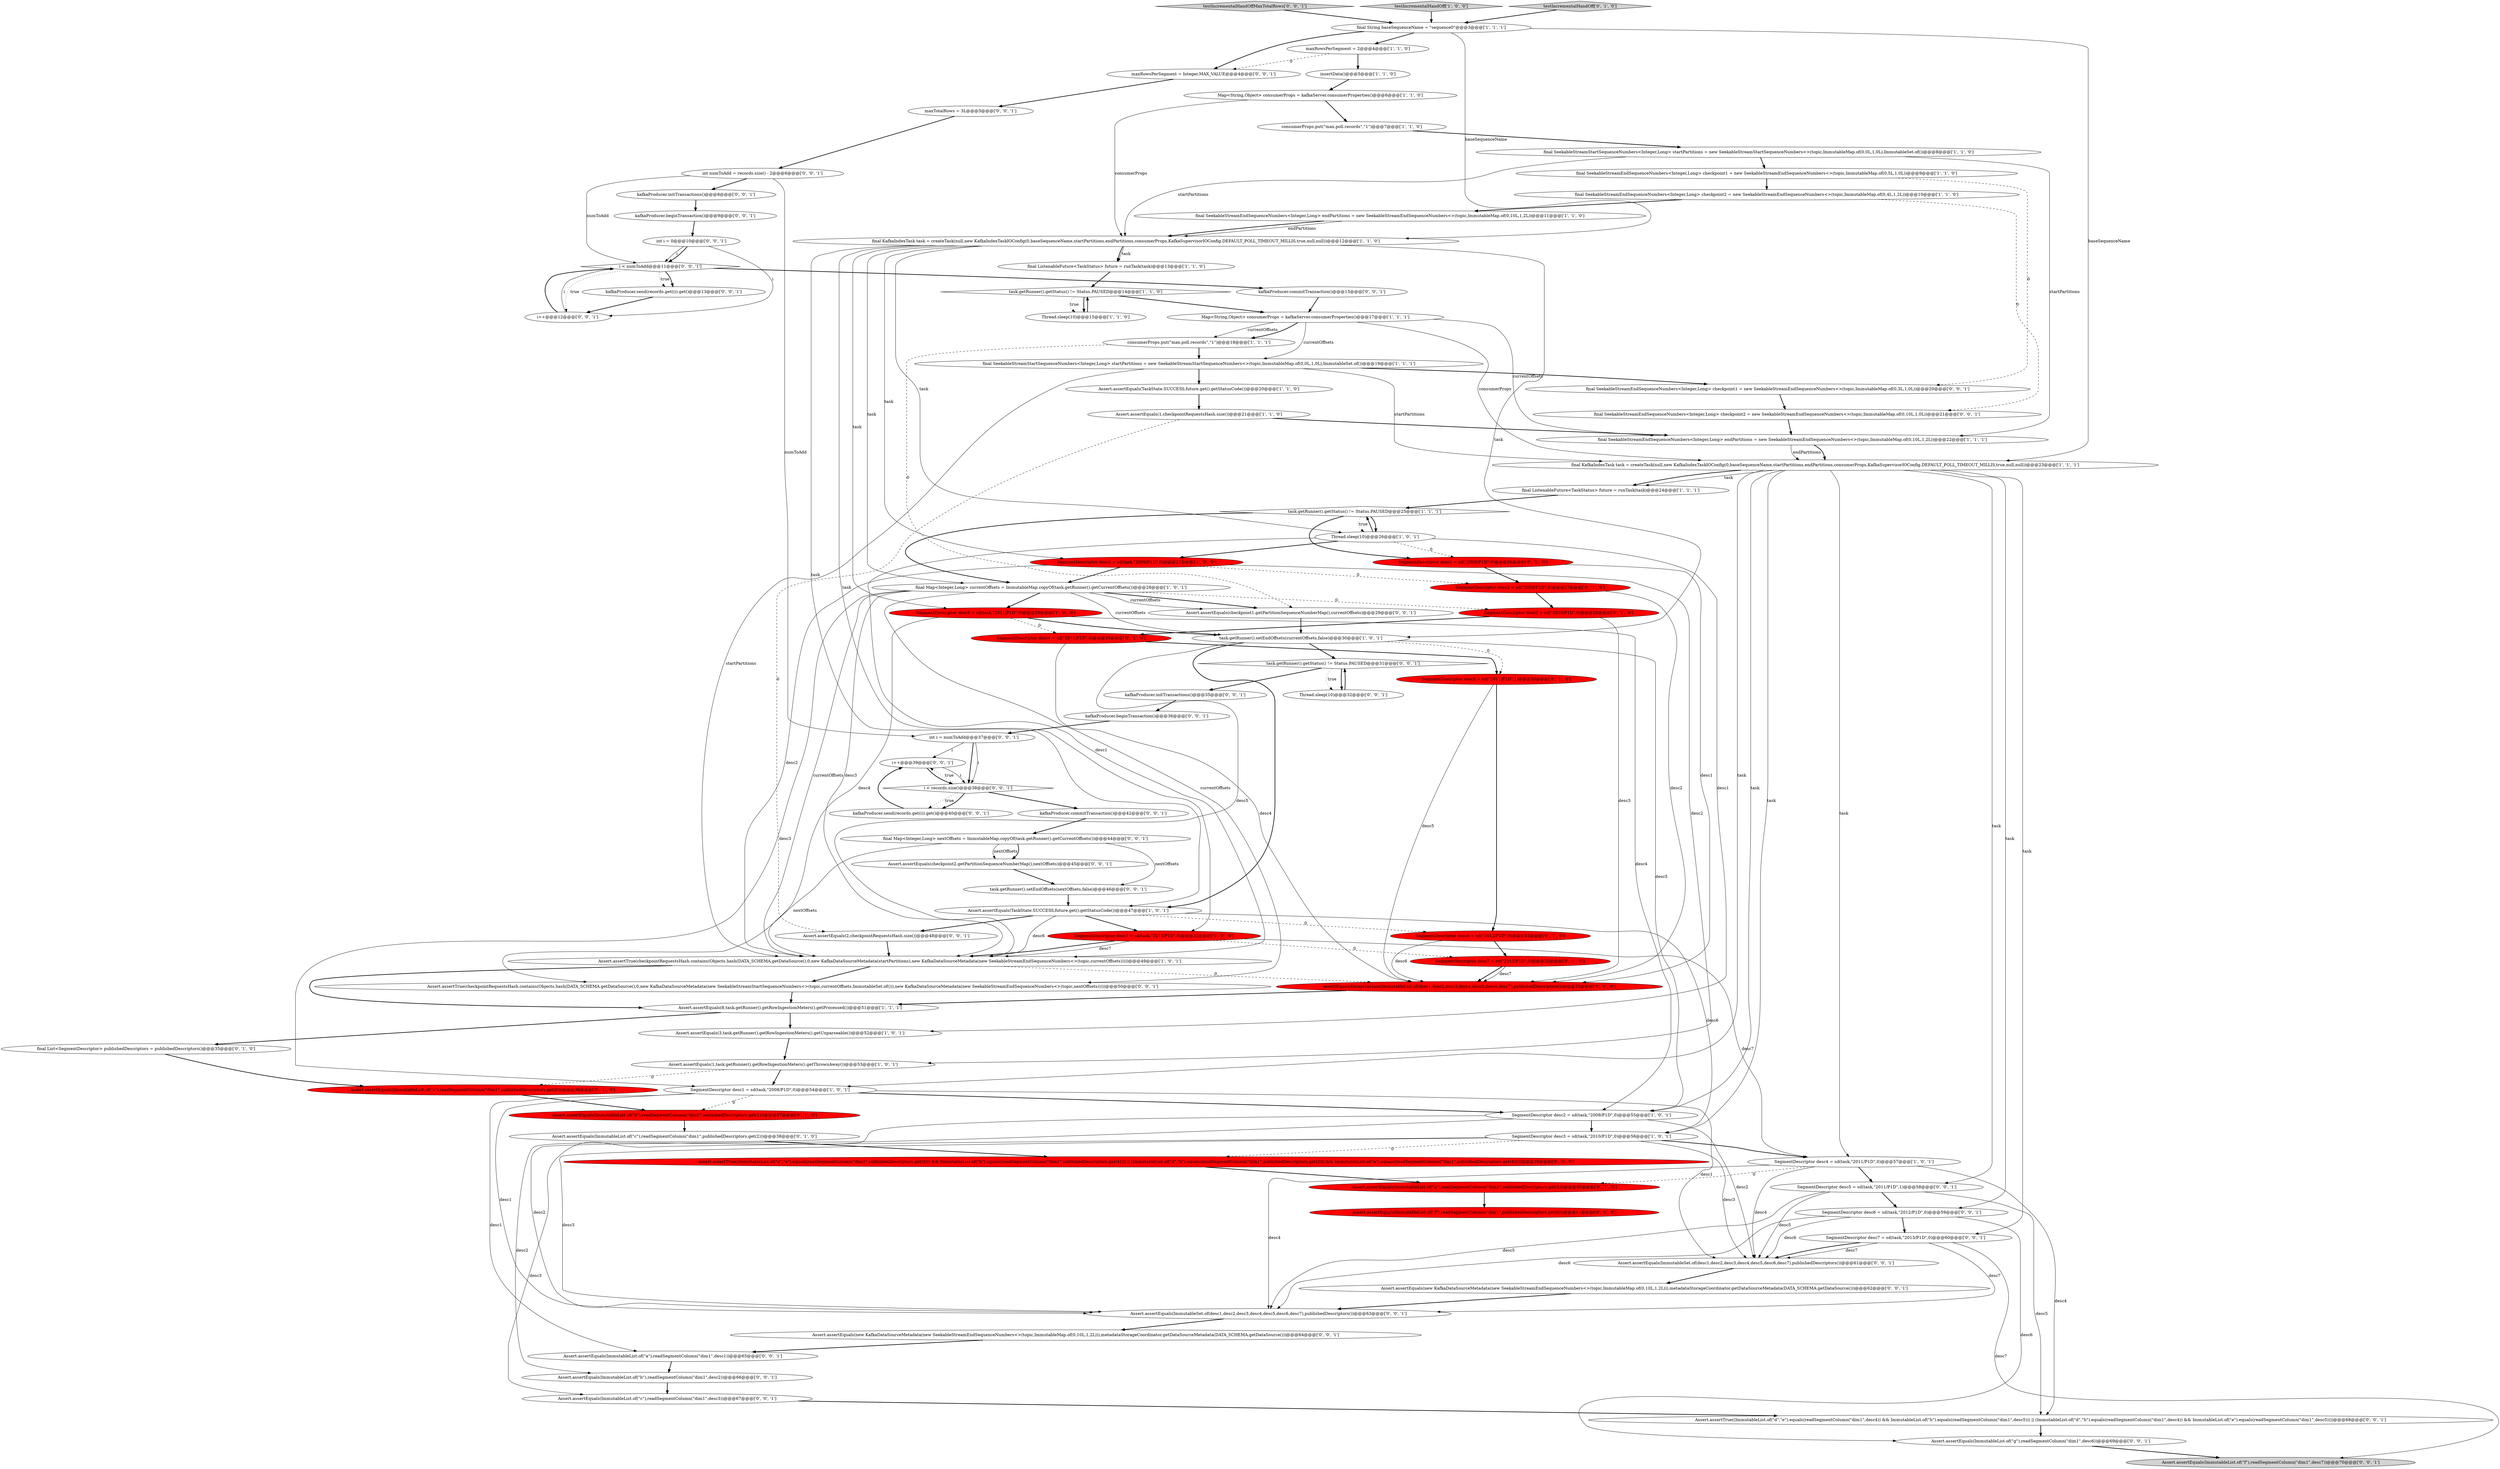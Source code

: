 digraph {
41 [style = filled, label = "Assert.assertTrue((ImmutableList.of(\"d\",\"e\").equals(readSegmentColumn(\"dim1\",publishedDescriptors.get(3))) && ImmutableList.of(\"h\").equals(readSegmentColumn(\"dim1\",publishedDescriptors.get(4)))) || (ImmutableList.of(\"d\",\"h\").equals(readSegmentColumn(\"dim1\",publishedDescriptors.get(3))) && ImmutableList.of(\"e\").equals(readSegmentColumn(\"dim1\",publishedDescriptors.get(4)))))@@@39@@@['0', '1', '0']", fillcolor = red, shape = ellipse image = "AAA1AAABBB2BBB"];
62 [style = filled, label = "kafkaProducer.beginTransaction()@@@36@@@['0', '0', '1']", fillcolor = white, shape = ellipse image = "AAA0AAABBB3BBB"];
15 [style = filled, label = "Assert.assertEquals(3,task.getRunner().getRowIngestionMeters().getUnparseable())@@@52@@@['1', '0', '1']", fillcolor = white, shape = ellipse image = "AAA0AAABBB1BBB"];
76 [style = filled, label = "SegmentDescriptor desc7 = sd(task,\"2013/P1D\",0)@@@60@@@['0', '0', '1']", fillcolor = white, shape = ellipse image = "AAA0AAABBB3BBB"];
58 [style = filled, label = "i < numToAdd@@@11@@@['0', '0', '1']", fillcolor = white, shape = diamond image = "AAA0AAABBB3BBB"];
5 [style = filled, label = "Assert.assertEquals(TaskState.SUCCESS,future.get().getStatusCode())@@@20@@@['1', '1', '0']", fillcolor = white, shape = ellipse image = "AAA0AAABBB1BBB"];
55 [style = filled, label = "testIncrementalHandOffMaxTotalRows['0', '0', '1']", fillcolor = lightgray, shape = diamond image = "AAA0AAABBB3BBB"];
1 [style = filled, label = "task.getRunner().getStatus() != Status.PAUSED@@@25@@@['1', '1', '1']", fillcolor = white, shape = diamond image = "AAA0AAABBB1BBB"];
69 [style = filled, label = "Assert.assertEquals(ImmutableList.of(\"c\"),readSegmentColumn(\"dim1\",desc3))@@@67@@@['0', '0', '1']", fillcolor = white, shape = ellipse image = "AAA0AAABBB3BBB"];
27 [style = filled, label = "final SeekableStreamEndSequenceNumbers<Integer,Long> endPartitions = new SeekableStreamEndSequenceNumbers<>(topic,ImmutableMap.of(0,10L,1,2L))@@@11@@@['1', '1', '0']", fillcolor = white, shape = ellipse image = "AAA0AAABBB1BBB"];
72 [style = filled, label = "task.getRunner().setEndOffsets(nextOffsets,false)@@@46@@@['0', '0', '1']", fillcolor = white, shape = ellipse image = "AAA0AAABBB3BBB"];
71 [style = filled, label = "Assert.assertEquals(ImmutableList.of(\"g\"),readSegmentColumn(\"dim1\",desc6))@@@69@@@['0', '0', '1']", fillcolor = white, shape = ellipse image = "AAA0AAABBB3BBB"];
22 [style = filled, label = "final SeekableStreamEndSequenceNumbers<Integer,Long> checkpoint1 = new SeekableStreamEndSequenceNumbers<>(topic,ImmutableMap.of(0,5L,1,0L))@@@9@@@['1', '1', '0']", fillcolor = white, shape = ellipse image = "AAA0AAABBB1BBB"];
73 [style = filled, label = "Thread.sleep(10)@@@32@@@['0', '0', '1']", fillcolor = white, shape = ellipse image = "AAA0AAABBB3BBB"];
70 [style = filled, label = "Assert.assertEquals(ImmutableSet.of(desc1,desc2,desc3,desc4,desc5,desc6,desc7),publishedDescriptors())@@@61@@@['0', '0', '1']", fillcolor = white, shape = ellipse image = "AAA0AAABBB3BBB"];
94 [style = filled, label = "Assert.assertTrue((ImmutableList.of(\"d\",\"e\").equals(readSegmentColumn(\"dim1\",desc4)) && ImmutableList.of(\"h\").equals(readSegmentColumn(\"dim1\",desc5))) || (ImmutableList.of(\"d\",\"h\").equals(readSegmentColumn(\"dim1\",desc4)) && ImmutableList.of(\"e\").equals(readSegmentColumn(\"dim1\",desc5))))@@@68@@@['0', '0', '1']", fillcolor = white, shape = ellipse image = "AAA0AAABBB3BBB"];
90 [style = filled, label = "kafkaProducer.commitTransaction()@@@15@@@['0', '0', '1']", fillcolor = white, shape = ellipse image = "AAA0AAABBB3BBB"];
47 [style = filled, label = "Assert.assertEquals(ImmutableList.of(\"b\"),readSegmentColumn(\"dim1\",publishedDescriptors.get(1)))@@@37@@@['0', '1', '0']", fillcolor = red, shape = ellipse image = "AAA1AAABBB2BBB"];
78 [style = filled, label = "final SeekableStreamEndSequenceNumbers<Integer,Long> checkpoint1 = new SeekableStreamEndSequenceNumbers<>(topic,ImmutableMap.of(0,3L,1,0L))@@@20@@@['0', '0', '1']", fillcolor = white, shape = ellipse image = "AAA0AAABBB3BBB"];
30 [style = filled, label = "final SeekableStreamStartSequenceNumbers<Integer,Long> startPartitions = new SeekableStreamStartSequenceNumbers<>(topic,ImmutableMap.of(0,0L,1,0L),ImmutableSet.of())@@@19@@@['1', '1', '1']", fillcolor = white, shape = ellipse image = "AAA0AAABBB1BBB"];
0 [style = filled, label = "task.getRunner().getStatus() != Status.PAUSED@@@14@@@['1', '1', '0']", fillcolor = white, shape = diamond image = "AAA0AAABBB1BBB"];
12 [style = filled, label = "final Map<Integer,Long> currentOffsets = ImmutableMap.copyOf(task.getRunner().getCurrentOffsets())@@@28@@@['1', '0', '1']", fillcolor = white, shape = ellipse image = "AAA0AAABBB1BBB"];
51 [style = filled, label = "Assert.assertEquals(ImmutableList.of(\"g\"),readSegmentColumn(\"dim1\",publishedDescriptors.get(5)))@@@40@@@['0', '1', '0']", fillcolor = red, shape = ellipse image = "AAA1AAABBB2BBB"];
34 [style = filled, label = "final SeekableStreamStartSequenceNumbers<Integer,Long> startPartitions = new SeekableStreamStartSequenceNumbers<>(topic,ImmutableMap.of(0,0L,1,0L),ImmutableSet.of())@@@8@@@['1', '1', '0']", fillcolor = white, shape = ellipse image = "AAA0AAABBB1BBB"];
16 [style = filled, label = "Assert.assertEquals(1,task.getRunner().getRowIngestionMeters().getThrownAway())@@@53@@@['1', '0', '1']", fillcolor = white, shape = ellipse image = "AAA0AAABBB1BBB"];
26 [style = filled, label = "Map<String,Object> consumerProps = kafkaServer.consumerProperties()@@@17@@@['1', '1', '1']", fillcolor = white, shape = ellipse image = "AAA0AAABBB1BBB"];
74 [style = filled, label = "Assert.assertTrue(checkpointRequestsHash.contains(Objects.hash(DATA_SCHEMA.getDataSource(),0,new KafkaDataSourceMetadata(new SeekableStreamStartSequenceNumbers<>(topic,currentOffsets,ImmutableSet.of())),new KafkaDataSourceMetadata(new SeekableStreamEndSequenceNumbers<>(topic,nextOffsets)))))@@@50@@@['0', '0', '1']", fillcolor = white, shape = ellipse image = "AAA0AAABBB3BBB"];
20 [style = filled, label = "maxRowsPerSegment = 2@@@4@@@['1', '1', '0']", fillcolor = white, shape = ellipse image = "AAA0AAABBB1BBB"];
83 [style = filled, label = "Assert.assertEquals(new KafkaDataSourceMetadata(new SeekableStreamEndSequenceNumbers<>(topic,ImmutableMap.of(0,10L,1,2L))),metadataStorageCoordinator.getDataSourceMetadata(DATA_SCHEMA.getDataSource()))@@@64@@@['0', '0', '1']", fillcolor = white, shape = ellipse image = "AAA0AAABBB3BBB"];
80 [style = filled, label = "SegmentDescriptor desc6 = sd(task,\"2012/P1D\",0)@@@59@@@['0', '0', '1']", fillcolor = white, shape = ellipse image = "AAA0AAABBB3BBB"];
66 [style = filled, label = "kafkaProducer.send(records.get(i)).get()@@@13@@@['0', '0', '1']", fillcolor = white, shape = ellipse image = "AAA0AAABBB3BBB"];
10 [style = filled, label = "Map<String,Object> consumerProps = kafkaServer.consumerProperties()@@@6@@@['1', '1', '0']", fillcolor = white, shape = ellipse image = "AAA0AAABBB1BBB"];
54 [style = filled, label = "kafkaProducer.beginTransaction()@@@9@@@['0', '0', '1']", fillcolor = white, shape = ellipse image = "AAA0AAABBB3BBB"];
93 [style = filled, label = "final Map<Integer,Long> nextOffsets = ImmutableMap.copyOf(task.getRunner().getCurrentOffsets())@@@44@@@['0', '0', '1']", fillcolor = white, shape = ellipse image = "AAA0AAABBB3BBB"];
82 [style = filled, label = "i++@@@12@@@['0', '0', '1']", fillcolor = white, shape = ellipse image = "AAA0AAABBB3BBB"];
42 [style = filled, label = "final List<SegmentDescriptor> publishedDescriptors = publishedDescriptors()@@@35@@@['0', '1', '0']", fillcolor = white, shape = ellipse image = "AAA0AAABBB2BBB"];
63 [style = filled, label = "i++@@@39@@@['0', '0', '1']", fillcolor = white, shape = ellipse image = "AAA0AAABBB3BBB"];
87 [style = filled, label = "Assert.assertEquals(checkpoint2.getPartitionSequenceNumberMap(),nextOffsets)@@@45@@@['0', '0', '1']", fillcolor = white, shape = ellipse image = "AAA0AAABBB3BBB"];
2 [style = filled, label = "SegmentDescriptor desc3 = sd(task,\"2010/P1D\",0)@@@56@@@['1', '0', '1']", fillcolor = white, shape = ellipse image = "AAA0AAABBB1BBB"];
40 [style = filled, label = "SegmentDescriptor desc5 = sd(\"2011/P1D\",1)@@@30@@@['0', '1', '0']", fillcolor = red, shape = ellipse image = "AAA1AAABBB2BBB"];
11 [style = filled, label = "Thread.sleep(10)@@@26@@@['1', '0', '1']", fillcolor = white, shape = ellipse image = "AAA0AAABBB1BBB"];
88 [style = filled, label = "Assert.assertEquals(checkpoint1.getPartitionSequenceNumberMap(),currentOffsets)@@@29@@@['0', '0', '1']", fillcolor = white, shape = ellipse image = "AAA0AAABBB3BBB"];
53 [style = filled, label = "SegmentDescriptor desc1 = sd(\"2008/P1D\",0)@@@26@@@['0', '1', '0']", fillcolor = red, shape = ellipse image = "AAA1AAABBB2BBB"];
81 [style = filled, label = "int i = 0@@@10@@@['0', '0', '1']", fillcolor = white, shape = ellipse image = "AAA0AAABBB3BBB"];
75 [style = filled, label = "maxRowsPerSegment = Integer.MAX_VALUE@@@4@@@['0', '0', '1']", fillcolor = white, shape = ellipse image = "AAA0AAABBB3BBB"];
43 [style = filled, label = "SegmentDescriptor desc3 = sd(\"2010/P1D\",0)@@@28@@@['0', '1', '0']", fillcolor = red, shape = ellipse image = "AAA1AAABBB2BBB"];
37 [style = filled, label = "Assert.assertEquals(TaskState.SUCCESS,future.get().getStatusCode())@@@47@@@['1', '0', '1']", fillcolor = white, shape = ellipse image = "AAA0AAABBB1BBB"];
64 [style = filled, label = "Assert.assertEquals(ImmutableSet.of(desc1,desc2,desc3,desc4,desc5,desc6,desc7),publishedDescriptors())@@@63@@@['0', '0', '1']", fillcolor = white, shape = ellipse image = "AAA0AAABBB3BBB"];
19 [style = filled, label = "SegmentDescriptor desc2 = sd(task,\"2009/P1D\",0)@@@55@@@['1', '0', '1']", fillcolor = white, shape = ellipse image = "AAA0AAABBB1BBB"];
3 [style = filled, label = "final ListenableFuture<TaskStatus> future = runTask(task)@@@13@@@['1', '1', '0']", fillcolor = white, shape = ellipse image = "AAA0AAABBB1BBB"];
17 [style = filled, label = "SegmentDescriptor desc2 = sd(task,\"2009/P1D\",0)@@@27@@@['1', '0', '0']", fillcolor = red, shape = ellipse image = "AAA1AAABBB1BBB"];
23 [style = filled, label = "final KafkaIndexTask task = createTask(null,new KafkaIndexTaskIOConfig(0,baseSequenceName,startPartitions,endPartitions,consumerProps,KafkaSupervisorIOConfig.DEFAULT_POLL_TIMEOUT_MILLIS,true,null,null))@@@23@@@['1', '1', '1']", fillcolor = white, shape = ellipse image = "AAA0AAABBB1BBB"];
18 [style = filled, label = "SegmentDescriptor desc7 = sd(task,\"2013/P1D\",0)@@@32@@@['1', '0', '0']", fillcolor = red, shape = ellipse image = "AAA1AAABBB1BBB"];
13 [style = filled, label = "SegmentDescriptor desc4 = sd(task,\"2011/P1D\",0)@@@29@@@['1', '0', '0']", fillcolor = red, shape = ellipse image = "AAA1AAABBB1BBB"];
49 [style = filled, label = "SegmentDescriptor desc7 = sd(\"2013/P1D\",0)@@@32@@@['0', '1', '0']", fillcolor = red, shape = ellipse image = "AAA1AAABBB2BBB"];
85 [style = filled, label = "final SeekableStreamEndSequenceNumbers<Integer,Long> checkpoint2 = new SeekableStreamEndSequenceNumbers<>(topic,ImmutableMap.of(0,10L,1,0L))@@@21@@@['0', '0', '1']", fillcolor = white, shape = ellipse image = "AAA0AAABBB3BBB"];
24 [style = filled, label = "Assert.assertEquals(8,task.getRunner().getRowIngestionMeters().getProcessed())@@@51@@@['1', '1', '1']", fillcolor = white, shape = ellipse image = "AAA0AAABBB1BBB"];
38 [style = filled, label = "SegmentDescriptor desc2 = sd(\"2009/P1D\",0)@@@27@@@['0', '1', '0']", fillcolor = red, shape = ellipse image = "AAA1AAABBB2BBB"];
68 [style = filled, label = "Assert.assertEquals(ImmutableList.of(\"f\"),readSegmentColumn(\"dim1\",desc7))@@@70@@@['0', '0', '1']", fillcolor = lightgray, shape = ellipse image = "AAA0AAABBB3BBB"];
21 [style = filled, label = "final ListenableFuture<TaskStatus> future = runTask(task)@@@24@@@['1', '1', '1']", fillcolor = white, shape = ellipse image = "AAA0AAABBB1BBB"];
67 [style = filled, label = "int numToAdd = records.size() - 2@@@6@@@['0', '0', '1']", fillcolor = white, shape = ellipse image = "AAA0AAABBB3BBB"];
29 [style = filled, label = "task.getRunner().setEndOffsets(currentOffsets,false)@@@30@@@['1', '0', '1']", fillcolor = white, shape = ellipse image = "AAA0AAABBB1BBB"];
56 [style = filled, label = "Assert.assertEquals(new KafkaDataSourceMetadata(new SeekableStreamEndSequenceNumbers<>(topic,ImmutableMap.of(0,10L,1,2L))),metadataStorageCoordinator.getDataSourceMetadata(DATA_SCHEMA.getDataSource()))@@@62@@@['0', '0', '1']", fillcolor = white, shape = ellipse image = "AAA0AAABBB3BBB"];
57 [style = filled, label = "Assert.assertEquals(ImmutableList.of(\"a\"),readSegmentColumn(\"dim1\",desc1))@@@65@@@['0', '0', '1']", fillcolor = white, shape = ellipse image = "AAA0AAABBB3BBB"];
39 [style = filled, label = "assertEqualsExceptVersion(ImmutableList.of(desc1,desc2,desc3,desc4,desc5,desc6,desc7),publishedDescriptors())@@@33@@@['0', '1', '0']", fillcolor = red, shape = ellipse image = "AAA1AAABBB2BBB"];
36 [style = filled, label = "final SeekableStreamEndSequenceNumbers<Integer,Long> endPartitions = new SeekableStreamEndSequenceNumbers<>(topic,ImmutableMap.of(0,10L,1,2L))@@@22@@@['1', '1', '1']", fillcolor = white, shape = ellipse image = "AAA0AAABBB1BBB"];
77 [style = filled, label = "kafkaProducer.send(records.get(i)).get()@@@40@@@['0', '0', '1']", fillcolor = white, shape = ellipse image = "AAA0AAABBB3BBB"];
61 [style = filled, label = "kafkaProducer.initTransactions()@@@35@@@['0', '0', '1']", fillcolor = white, shape = ellipse image = "AAA0AAABBB3BBB"];
46 [style = filled, label = "Assert.assertEquals(ImmutableList.of(\"c\"),readSegmentColumn(\"dim1\",publishedDescriptors.get(2)))@@@38@@@['0', '1', '0']", fillcolor = white, shape = ellipse image = "AAA0AAABBB2BBB"];
48 [style = filled, label = "Assert.assertEquals(ImmutableList.of(\"a\"),readSegmentColumn(\"dim1\",publishedDescriptors.get(0)))@@@36@@@['0', '1', '0']", fillcolor = red, shape = ellipse image = "AAA1AAABBB2BBB"];
45 [style = filled, label = "Assert.assertEquals(ImmutableList.of(\"f\"),readSegmentColumn(\"dim1\",publishedDescriptors.get(6)))@@@41@@@['0', '1', '0']", fillcolor = red, shape = ellipse image = "AAA1AAABBB2BBB"];
8 [style = filled, label = "final String baseSequenceName = \"sequence0\"@@@3@@@['1', '1', '1']", fillcolor = white, shape = ellipse image = "AAA0AAABBB1BBB"];
33 [style = filled, label = "insertData()@@@5@@@['1', '1', '0']", fillcolor = white, shape = ellipse image = "AAA0AAABBB1BBB"];
92 [style = filled, label = "i < records.size()@@@38@@@['0', '0', '1']", fillcolor = white, shape = diamond image = "AAA0AAABBB3BBB"];
79 [style = filled, label = "kafkaProducer.initTransactions()@@@8@@@['0', '0', '1']", fillcolor = white, shape = ellipse image = "AAA0AAABBB3BBB"];
6 [style = filled, label = "SegmentDescriptor desc4 = sd(task,\"2011/P1D\",0)@@@57@@@['1', '0', '1']", fillcolor = white, shape = ellipse image = "AAA0AAABBB1BBB"];
4 [style = filled, label = "Assert.assertEquals(1,checkpointRequestsHash.size())@@@21@@@['1', '1', '0']", fillcolor = white, shape = ellipse image = "AAA0AAABBB1BBB"];
65 [style = filled, label = "int i = numToAdd@@@37@@@['0', '0', '1']", fillcolor = white, shape = ellipse image = "AAA0AAABBB3BBB"];
9 [style = filled, label = "final SeekableStreamEndSequenceNumbers<Integer,Long> checkpoint2 = new SeekableStreamEndSequenceNumbers<>(topic,ImmutableMap.of(0,4L,1,2L))@@@10@@@['1', '1', '0']", fillcolor = white, shape = ellipse image = "AAA0AAABBB1BBB"];
25 [style = filled, label = "final KafkaIndexTask task = createTask(null,new KafkaIndexTaskIOConfig(0,baseSequenceName,startPartitions,endPartitions,consumerProps,KafkaSupervisorIOConfig.DEFAULT_POLL_TIMEOUT_MILLIS,true,null,null))@@@12@@@['1', '1', '0']", fillcolor = white, shape = ellipse image = "AAA0AAABBB1BBB"];
14 [style = filled, label = "testIncrementalHandOff['1', '0', '0']", fillcolor = lightgray, shape = diamond image = "AAA0AAABBB1BBB"];
28 [style = filled, label = "Assert.assertTrue(checkpointRequestsHash.contains(Objects.hash(DATA_SCHEMA.getDataSource(),0,new KafkaDataSourceMetadata(startPartitions),new KafkaDataSourceMetadata(new SeekableStreamEndSequenceNumbers<>(topic,currentOffsets)))))@@@49@@@['1', '0', '1']", fillcolor = white, shape = ellipse image = "AAA0AAABBB1BBB"];
32 [style = filled, label = "SegmentDescriptor desc1 = sd(task,\"2008/P1D\",0)@@@54@@@['1', '0', '1']", fillcolor = white, shape = ellipse image = "AAA0AAABBB1BBB"];
52 [style = filled, label = "testIncrementalHandOff['0', '1', '0']", fillcolor = lightgray, shape = diamond image = "AAA0AAABBB2BBB"];
60 [style = filled, label = "SegmentDescriptor desc5 = sd(task,\"2011/P1D\",1)@@@58@@@['0', '0', '1']", fillcolor = white, shape = ellipse image = "AAA0AAABBB3BBB"];
89 [style = filled, label = "kafkaProducer.commitTransaction()@@@42@@@['0', '0', '1']", fillcolor = white, shape = ellipse image = "AAA0AAABBB3BBB"];
84 [style = filled, label = "Assert.assertEquals(ImmutableList.of(\"b\"),readSegmentColumn(\"dim1\",desc2))@@@66@@@['0', '0', '1']", fillcolor = white, shape = ellipse image = "AAA0AAABBB3BBB"];
91 [style = filled, label = "task.getRunner().getStatus() != Status.PAUSED@@@31@@@['0', '0', '1']", fillcolor = white, shape = diamond image = "AAA0AAABBB3BBB"];
35 [style = filled, label = "Thread.sleep(10)@@@15@@@['1', '1', '0']", fillcolor = white, shape = ellipse image = "AAA0AAABBB1BBB"];
86 [style = filled, label = "Assert.assertEquals(2,checkpointRequestsHash.size())@@@48@@@['0', '0', '1']", fillcolor = white, shape = ellipse image = "AAA0AAABBB3BBB"];
50 [style = filled, label = "SegmentDescriptor desc6 = sd(\"2012/P1D\",0)@@@31@@@['0', '1', '0']", fillcolor = red, shape = ellipse image = "AAA1AAABBB2BBB"];
7 [style = filled, label = "consumerProps.put(\"max.poll.records\",\"1\")@@@7@@@['1', '1', '0']", fillcolor = white, shape = ellipse image = "AAA0AAABBB1BBB"];
59 [style = filled, label = "maxTotalRows = 3L@@@5@@@['0', '0', '1']", fillcolor = white, shape = ellipse image = "AAA0AAABBB3BBB"];
44 [style = filled, label = "SegmentDescriptor desc4 = sd(\"2011/P1D\",0)@@@29@@@['0', '1', '0']", fillcolor = red, shape = ellipse image = "AAA1AAABBB2BBB"];
31 [style = filled, label = "consumerProps.put(\"max.poll.records\",\"1\")@@@18@@@['1', '1', '1']", fillcolor = white, shape = ellipse image = "AAA0AAABBB1BBB"];
32->47 [style = dashed, label="0"];
11->53 [style = dashed, label="0"];
8->25 [style = solid, label="baseSequenceName"];
34->36 [style = solid, label="startPartitions"];
52->8 [style = bold, label=""];
32->70 [style = solid, label="desc1"];
56->64 [style = bold, label=""];
23->32 [style = solid, label="task"];
26->30 [style = solid, label="currentOffsets"];
58->82 [style = dotted, label="true"];
2->6 [style = bold, label=""];
4->86 [style = dashed, label="0"];
92->77 [style = dotted, label="true"];
25->17 [style = solid, label="task"];
6->51 [style = dashed, label="0"];
19->84 [style = solid, label="desc2"];
39->24 [style = bold, label=""];
12->88 [style = bold, label=""];
25->37 [style = solid, label="task"];
42->48 [style = bold, label=""];
28->39 [style = dashed, label="0"];
18->49 [style = dashed, label="0"];
32->64 [style = solid, label="desc1"];
26->31 [style = solid, label="currentOffsets"];
89->93 [style = bold, label=""];
25->18 [style = solid, label="task"];
60->70 [style = solid, label="desc5"];
30->23 [style = solid, label="startPartitions"];
12->43 [style = dashed, label="0"];
30->78 [style = bold, label=""];
6->94 [style = solid, label="desc4"];
49->39 [style = bold, label=""];
8->20 [style = bold, label=""];
86->28 [style = bold, label=""];
82->58 [style = bold, label=""];
37->86 [style = bold, label=""];
30->28 [style = solid, label="startPartitions"];
60->64 [style = solid, label="desc5"];
62->65 [style = bold, label=""];
31->88 [style = dashed, label="0"];
21->1 [style = bold, label=""];
31->30 [style = bold, label=""];
1->12 [style = bold, label=""];
11->28 [style = solid, label="desc1"];
23->60 [style = solid, label="task"];
38->39 [style = solid, label="desc2"];
4->36 [style = bold, label=""];
2->41 [style = dashed, label="0"];
53->38 [style = bold, label=""];
43->44 [style = bold, label=""];
59->67 [style = bold, label=""];
18->28 [style = solid, label="desc7"];
27->25 [style = bold, label=""];
82->58 [style = solid, label="i"];
53->39 [style = solid, label="desc1"];
90->26 [style = bold, label=""];
40->50 [style = bold, label=""];
25->12 [style = solid, label="task"];
75->59 [style = bold, label=""];
23->76 [style = solid, label="task"];
65->63 [style = solid, label="i"];
19->64 [style = solid, label="desc2"];
29->91 [style = bold, label=""];
67->58 [style = solid, label="numToAdd"];
34->25 [style = solid, label="startPartitions"];
13->28 [style = solid, label="desc4"];
22->9 [style = bold, label=""];
25->3 [style = bold, label=""];
50->39 [style = solid, label="desc6"];
81->82 [style = solid, label="i"];
2->69 [style = solid, label="desc3"];
85->36 [style = bold, label=""];
54->81 [style = bold, label=""];
16->32 [style = bold, label=""];
19->2 [style = bold, label=""];
12->28 [style = solid, label="currentOffsets"];
10->7 [style = bold, label=""];
18->28 [style = bold, label=""];
50->49 [style = bold, label=""];
46->41 [style = bold, label=""];
3->0 [style = bold, label=""];
84->69 [style = bold, label=""];
1->11 [style = bold, label=""];
10->25 [style = solid, label="consumerProps"];
69->94 [style = bold, label=""];
13->44 [style = dashed, label="0"];
35->0 [style = bold, label=""];
16->48 [style = dashed, label="0"];
71->68 [style = bold, label=""];
29->28 [style = solid, label="desc5"];
81->58 [style = bold, label=""];
23->19 [style = solid, label="task"];
63->92 [style = solid, label="i"];
37->50 [style = dashed, label="0"];
79->54 [style = bold, label=""];
28->24 [style = bold, label=""];
23->80 [style = solid, label="task"];
11->17 [style = bold, label=""];
93->72 [style = solid, label="nextOffsets"];
2->70 [style = solid, label="desc3"];
80->76 [style = bold, label=""];
14->8 [style = bold, label=""];
36->23 [style = solid, label="endPartitions"];
12->74 [style = solid, label="currentOffsets"];
65->92 [style = bold, label=""];
72->37 [style = bold, label=""];
49->39 [style = solid, label="desc7"];
81->58 [style = solid, label="i"];
12->88 [style = solid, label="currentOffsets"];
60->94 [style = solid, label="desc5"];
12->28 [style = solid, label="desc3"];
63->92 [style = bold, label=""];
74->24 [style = bold, label=""];
80->70 [style = solid, label="desc6"];
93->87 [style = solid, label="nextOffsets"];
76->70 [style = solid, label="desc7"];
92->89 [style = bold, label=""];
77->63 [style = bold, label=""];
78->85 [style = bold, label=""];
29->37 [style = bold, label=""];
32->19 [style = bold, label=""];
58->66 [style = dotted, label="true"];
17->38 [style = dashed, label="0"];
6->70 [style = solid, label="desc4"];
17->28 [style = solid, label="desc2"];
25->11 [style = solid, label="task"];
80->64 [style = solid, label="desc6"];
58->66 [style = bold, label=""];
9->27 [style = bold, label=""];
27->25 [style = solid, label="endPartitions"];
12->13 [style = bold, label=""];
26->31 [style = bold, label=""];
17->12 [style = bold, label=""];
18->6 [style = solid, label="desc7"];
51->45 [style = bold, label=""];
30->5 [style = bold, label=""];
12->32 [style = solid, label="desc3"];
23->21 [style = solid, label="task"];
66->82 [style = bold, label=""];
5->4 [style = bold, label=""];
73->91 [style = bold, label=""];
67->65 [style = solid, label="numToAdd"];
76->70 [style = bold, label=""];
29->40 [style = dashed, label="0"];
92->63 [style = dotted, label="true"];
58->90 [style = bold, label=""];
70->56 [style = bold, label=""];
23->6 [style = solid, label="task"];
67->79 [style = bold, label=""];
23->2 [style = solid, label="task"];
76->68 [style = solid, label="desc7"];
61->62 [style = bold, label=""];
38->43 [style = bold, label=""];
13->19 [style = solid, label="desc4"];
12->29 [style = solid, label="currentOffsets"];
24->42 [style = bold, label=""];
24->15 [style = bold, label=""];
25->13 [style = solid, label="task"];
0->26 [style = bold, label=""];
32->57 [style = solid, label="desc1"];
76->64 [style = solid, label="desc7"];
92->77 [style = bold, label=""];
11->1 [style = bold, label=""];
1->11 [style = dotted, label="true"];
88->29 [style = bold, label=""];
0->35 [style = dotted, label="true"];
44->40 [style = bold, label=""];
80->71 [style = solid, label="desc6"];
47->46 [style = bold, label=""];
19->70 [style = solid, label="desc2"];
33->10 [style = bold, label=""];
20->75 [style = dashed, label="0"];
9->85 [style = dashed, label="0"];
29->19 [style = solid, label="desc5"];
8->75 [style = bold, label=""];
15->16 [style = bold, label=""];
6->64 [style = solid, label="desc4"];
25->29 [style = solid, label="task"];
25->3 [style = solid, label="task"];
93->87 [style = bold, label=""];
20->33 [style = bold, label=""];
34->22 [style = bold, label=""];
94->71 [style = bold, label=""];
26->36 [style = solid, label="currentOffsets"];
87->72 [style = bold, label=""];
13->29 [style = bold, label=""];
6->60 [style = bold, label=""];
37->28 [style = solid, label="desc6"];
7->34 [style = bold, label=""];
36->23 [style = bold, label=""];
23->21 [style = bold, label=""];
17->16 [style = solid, label="desc2"];
37->2 [style = solid, label="desc6"];
8->23 [style = solid, label="baseSequenceName"];
48->47 [style = bold, label=""];
41->51 [style = bold, label=""];
26->23 [style = solid, label="consumerProps"];
44->39 [style = solid, label="desc4"];
91->73 [style = dotted, label="true"];
91->61 [style = bold, label=""];
65->92 [style = solid, label="i"];
37->18 [style = bold, label=""];
0->35 [style = bold, label=""];
64->83 [style = bold, label=""];
60->80 [style = bold, label=""];
83->57 [style = bold, label=""];
91->73 [style = bold, label=""];
11->15 [style = solid, label="desc1"];
22->78 [style = dashed, label="0"];
57->84 [style = bold, label=""];
1->53 [style = bold, label=""];
28->74 [style = bold, label=""];
55->8 [style = bold, label=""];
40->39 [style = solid, label="desc5"];
2->64 [style = solid, label="desc3"];
43->39 [style = solid, label="desc3"];
93->74 [style = solid, label="nextOffsets"];
}
